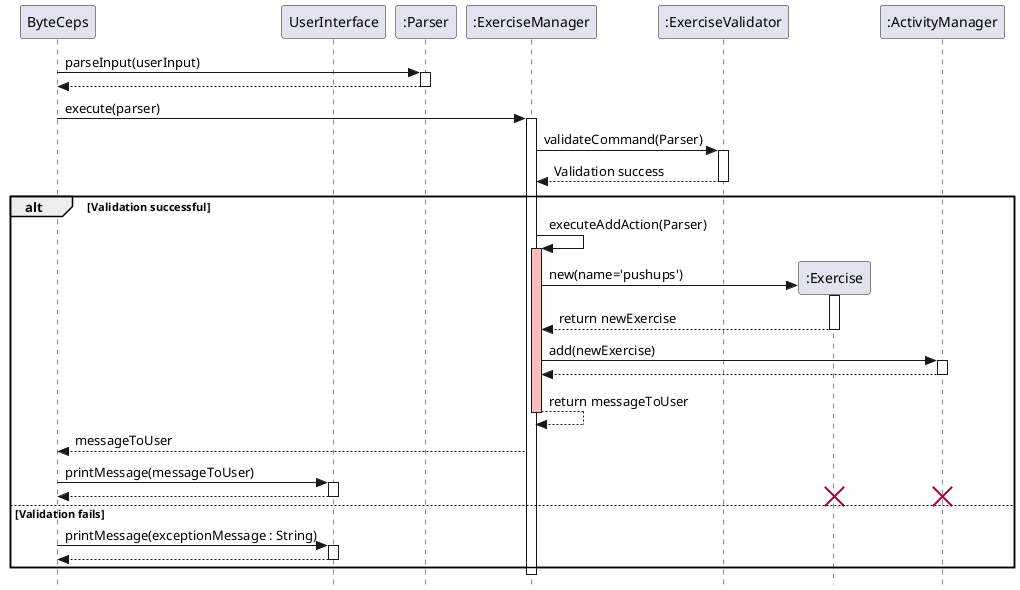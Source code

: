 @startuml SequenceDiagram

skinparam classAttributeIconSize 0
skinparam style strictuml

participant ByteCeps as User
participant UserInterface
participant ":ActivityManager" as ActivityManager
participant ":Parser" as Parser
participant ":ExerciseManager" as ExerciseManager
participant ":ExerciseValidator" as Validator


User -> Parser : parseInput(userInput)
activate Parser
User <-- Parser
deactivate Parser

User -> ExerciseManager : execute(parser)
activate ExerciseManager

ExerciseManager -> Validator : validateCommand(Parser)
activate Validator
Validator --> ExerciseManager : Validation success
deactivate Validator

alt Validation successful

    ExerciseManager -> ExerciseManager : executeAddAction(Parser)
    activate ExerciseManager #FFBBBB

    create ":Exercise" as Exercise
    ExerciseManager -> Exercise : new(name='pushups')
    activate Exercise
    Exercise --> ExerciseManager : return newExercise
    deactivate Exercise

    create ":ActivityManager" as ActivityManager
    ExerciseManager -> ActivityManager : add(newExercise)
    activate ActivityManager
    ActivityManager --> ExerciseManager :
    deactivate ActivityManager


    ExerciseManager --> ExerciseManager : return messageToUser
    deactivate ExerciseManager #FFBBBB
    ExerciseManager --> User: messageToUser
    User -> UserInterface: printMessage(messageToUser)
    activate UserInterface
    UserInterface --> User
    deactivate UserInterface
    destroy Exercise
    destroy ActivityManager

else Validation fails
    User -> UserInterface: printMessage(exceptionMessage : String)
    activate UserInterface
    UserInterface --> User:
    deactivate UserInterface
end

deactivate ExerciseManager
deactivate Parser



@enduml